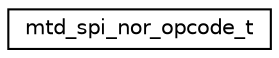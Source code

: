 digraph "Graphical Class Hierarchy"
{
 // LATEX_PDF_SIZE
  edge [fontname="Helvetica",fontsize="10",labelfontname="Helvetica",labelfontsize="10"];
  node [fontname="Helvetica",fontsize="10",shape=record];
  rankdir="LR";
  Node0 [label="mtd_spi_nor_opcode_t",height=0.2,width=0.4,color="black", fillcolor="white", style="filled",URL="$structmtd__spi__nor__opcode__t.html",tooltip="SPI NOR flash opcode table."];
}
